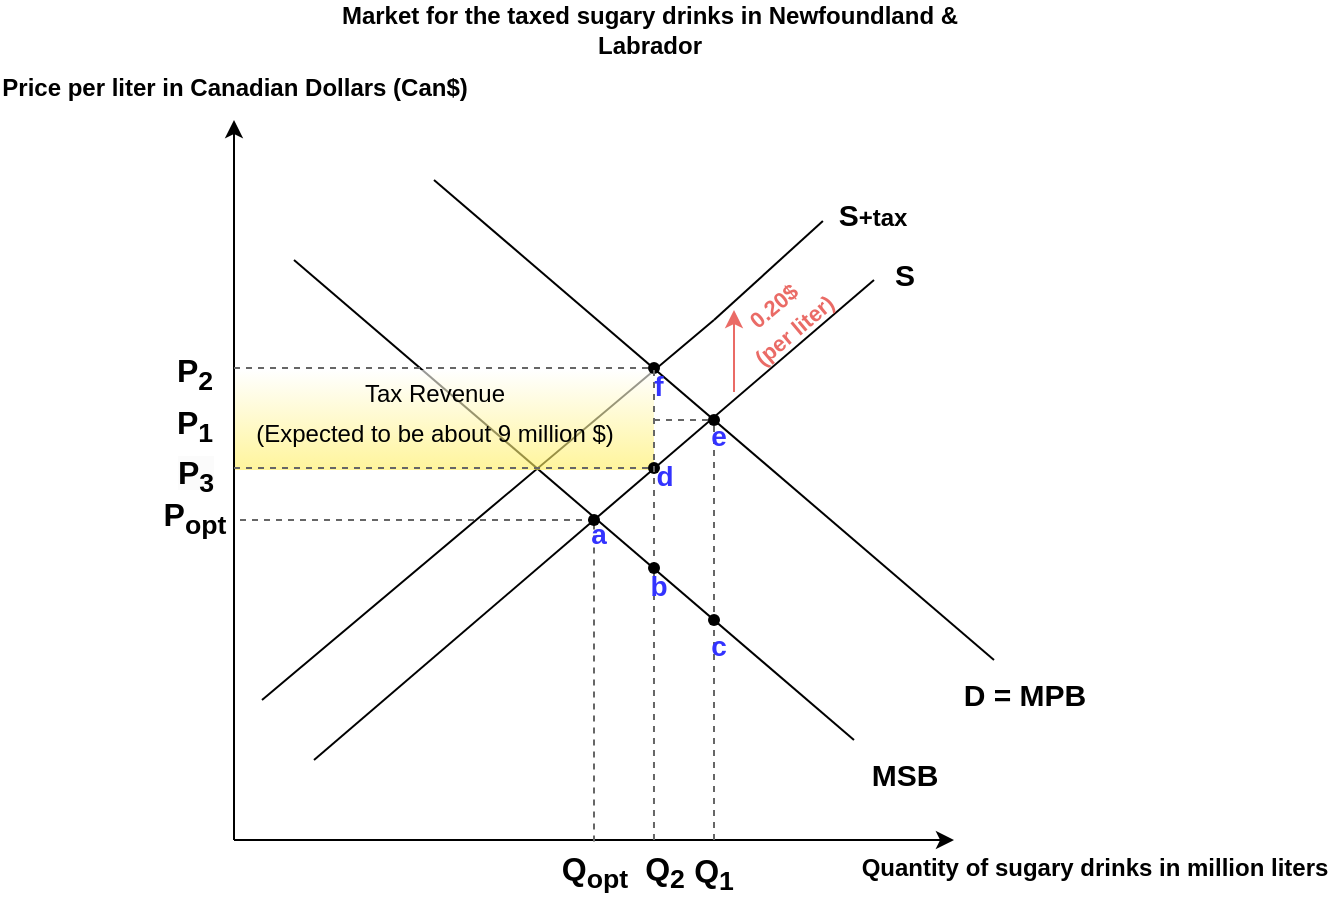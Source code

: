 <mxfile version="21.0.6" type="github">
  <diagram name="Sayfa -1" id="NuL5u8f4rvg05lLBTqzj">
    <mxGraphModel dx="750" dy="425" grid="1" gridSize="10" guides="1" tooltips="1" connect="1" arrows="1" fold="1" page="1" pageScale="1" pageWidth="827" pageHeight="1169" math="0" shadow="0">
      <root>
        <mxCell id="0" />
        <mxCell id="1" parent="0" />
        <mxCell id="DFQlKdHeUHbAnrmWVEcq-40" value="" style="endArrow=none;html=1;rounded=0;entryX=0.776;entryY=0.015;entryDx=0;entryDy=0;entryPerimeter=0;" parent="1" edge="1">
          <mxGeometry width="50" height="50" relative="1" as="geometry">
            <mxPoint x="134" y="370" as="sourcePoint" />
            <mxPoint x="360" y="180" as="targetPoint" />
          </mxGeometry>
        </mxCell>
        <mxCell id="Zzir2YRk7TSLUIwWJMRr-7" value="" style="endArrow=none;html=1;rounded=0;" parent="1" edge="1">
          <mxGeometry width="50" height="50" relative="1" as="geometry">
            <mxPoint x="150" y="150" as="sourcePoint" />
            <mxPoint x="430" y="390" as="targetPoint" />
          </mxGeometry>
        </mxCell>
        <mxCell id="_aS-gf1yFBO41Lf1sGFI-1" value="" style="rounded=0;whiteSpace=wrap;html=1;fontSize=16;gradientColor=#FFEE59;strokeColor=none;gradientDirection=south;opacity=60;" vertex="1" parent="1">
          <mxGeometry x="120" y="205" width="210" height="50" as="geometry" />
        </mxCell>
        <mxCell id="Zzir2YRk7TSLUIwWJMRr-4" value="" style="endArrow=classic;html=1;rounded=0;" parent="1" edge="1">
          <mxGeometry width="50" height="50" relative="1" as="geometry">
            <mxPoint x="120" y="440" as="sourcePoint" />
            <mxPoint x="120" y="80" as="targetPoint" />
          </mxGeometry>
        </mxCell>
        <mxCell id="Zzir2YRk7TSLUIwWJMRr-5" value="" style="endArrow=classic;html=1;rounded=0;" parent="1" edge="1">
          <mxGeometry width="50" height="50" relative="1" as="geometry">
            <mxPoint x="120" y="440" as="sourcePoint" />
            <mxPoint x="480" y="440" as="targetPoint" />
          </mxGeometry>
        </mxCell>
        <mxCell id="Zzir2YRk7TSLUIwWJMRr-6" value="" style="endArrow=none;html=1;rounded=0;" parent="1" edge="1">
          <mxGeometry width="50" height="50" relative="1" as="geometry">
            <mxPoint x="160" y="400" as="sourcePoint" />
            <mxPoint x="440" y="160" as="targetPoint" />
          </mxGeometry>
        </mxCell>
        <mxCell id="Zzir2YRk7TSLUIwWJMRr-8" value="" style="endArrow=none;html=1;rounded=0;" parent="1" edge="1">
          <mxGeometry width="50" height="50" relative="1" as="geometry">
            <mxPoint x="220" y="110" as="sourcePoint" />
            <mxPoint x="500" y="350" as="targetPoint" />
          </mxGeometry>
        </mxCell>
        <mxCell id="DFQlKdHeUHbAnrmWVEcq-1" value="&lt;font style=&quot;font-size: 12px;&quot;&gt;Price per liter in Canadian Dollars (Can$)&lt;/font&gt;" style="text;strokeColor=none;fillColor=none;html=1;fontSize=24;fontStyle=1;verticalAlign=middle;align=center;" parent="1" vertex="1">
          <mxGeometry x="70" y="40" width="100" height="40" as="geometry" />
        </mxCell>
        <mxCell id="DFQlKdHeUHbAnrmWVEcq-2" value="&lt;font style=&quot;font-size: 12px;&quot;&gt;Quantity of sugary drinks in million liters&lt;/font&gt;" style="text;strokeColor=none;fillColor=none;html=1;fontSize=24;fontStyle=1;verticalAlign=middle;align=center;" parent="1" vertex="1">
          <mxGeometry x="500" y="430" width="100" height="40" as="geometry" />
        </mxCell>
        <mxCell id="DFQlKdHeUHbAnrmWVEcq-7" value="&lt;font style=&quot;font-size: 15px;&quot;&gt;D = MPB&lt;/font&gt;" style="text;strokeColor=none;fillColor=none;html=1;fontSize=24;fontStyle=1;verticalAlign=middle;align=center;" parent="1" vertex="1">
          <mxGeometry x="490" y="350" width="50" height="30" as="geometry" />
        </mxCell>
        <mxCell id="DFQlKdHeUHbAnrmWVEcq-8" value="&lt;span style=&quot;font-size: 15px;&quot;&gt;MSB&lt;/span&gt;" style="text;strokeColor=none;fillColor=none;html=1;fontSize=24;fontStyle=1;verticalAlign=middle;align=center;" parent="1" vertex="1">
          <mxGeometry x="430" y="390" width="50" height="30" as="geometry" />
        </mxCell>
        <mxCell id="DFQlKdHeUHbAnrmWVEcq-10" value="" style="endArrow=none;dashed=1;html=1;rounded=0;strokeColor=#666666;" parent="1" edge="1">
          <mxGeometry width="50" height="50" relative="1" as="geometry">
            <mxPoint x="360" y="440" as="sourcePoint" />
            <mxPoint x="360" y="230" as="targetPoint" />
          </mxGeometry>
        </mxCell>
        <mxCell id="DFQlKdHeUHbAnrmWVEcq-11" value="" style="endArrow=none;dashed=1;html=1;rounded=0;strokeColor=#666666;startArrow=none;" parent="1" source="DFQlKdHeUHbAnrmWVEcq-17" edge="1">
          <mxGeometry width="50" height="50" relative="1" as="geometry">
            <mxPoint x="120" y="230" as="sourcePoint" />
            <mxPoint x="360" y="230" as="targetPoint" />
          </mxGeometry>
        </mxCell>
        <mxCell id="DFQlKdHeUHbAnrmWVEcq-12" value="" style="endArrow=none;dashed=1;html=1;rounded=0;strokeColor=#666666;" parent="1" edge="1">
          <mxGeometry width="50" height="50" relative="1" as="geometry">
            <mxPoint x="300" y="280" as="sourcePoint" />
            <mxPoint x="120" y="280" as="targetPoint" />
          </mxGeometry>
        </mxCell>
        <mxCell id="DFQlKdHeUHbAnrmWVEcq-14" value="" style="endArrow=none;dashed=1;html=1;rounded=0;strokeColor=#666666;startArrow=none;" parent="1" source="DFQlKdHeUHbAnrmWVEcq-15" edge="1">
          <mxGeometry width="50" height="50" relative="1" as="geometry">
            <mxPoint x="300" y="440.744" as="sourcePoint" />
            <mxPoint x="300" y="280" as="targetPoint" />
          </mxGeometry>
        </mxCell>
        <mxCell id="DFQlKdHeUHbAnrmWVEcq-16" value="" style="endArrow=none;dashed=1;html=1;rounded=0;strokeColor=#666666;" parent="1" target="DFQlKdHeUHbAnrmWVEcq-15" edge="1">
          <mxGeometry width="50" height="50" relative="1" as="geometry">
            <mxPoint x="300" y="440.744" as="sourcePoint" />
            <mxPoint x="300" y="280" as="targetPoint" />
          </mxGeometry>
        </mxCell>
        <mxCell id="DFQlKdHeUHbAnrmWVEcq-15" value="" style="shape=waypoint;sketch=0;fillStyle=solid;size=6;pointerEvents=1;points=[];fillColor=none;resizable=0;rotatable=0;perimeter=centerPerimeter;snapToPoint=1;" parent="1" vertex="1">
          <mxGeometry x="290" y="270" width="20" height="20" as="geometry" />
        </mxCell>
        <mxCell id="DFQlKdHeUHbAnrmWVEcq-18" value="" style="endArrow=none;dashed=1;html=1;rounded=0;strokeColor=#666666;startArrow=none;" parent="1" target="DFQlKdHeUHbAnrmWVEcq-17" edge="1" source="_aS-gf1yFBO41Lf1sGFI-1">
          <mxGeometry width="50" height="50" relative="1" as="geometry">
            <mxPoint x="120" y="230" as="sourcePoint" />
            <mxPoint x="360" y="230" as="targetPoint" />
          </mxGeometry>
        </mxCell>
        <mxCell id="DFQlKdHeUHbAnrmWVEcq-17" value="" style="shape=waypoint;sketch=0;fillStyle=solid;size=6;pointerEvents=1;points=[];fillColor=none;resizable=0;rotatable=0;perimeter=centerPerimeter;snapToPoint=1;" parent="1" vertex="1">
          <mxGeometry x="350" y="220" width="20" height="20" as="geometry" />
        </mxCell>
        <mxCell id="DFQlKdHeUHbAnrmWVEcq-19" value="" style="shape=waypoint;sketch=0;fillStyle=solid;size=6;pointerEvents=1;points=[];fillColor=none;resizable=0;rotatable=0;perimeter=centerPerimeter;snapToPoint=1;" parent="1" vertex="1">
          <mxGeometry x="350" y="320" width="20" height="20" as="geometry" />
        </mxCell>
        <mxCell id="DFQlKdHeUHbAnrmWVEcq-28" value="&lt;p style=&quot;font-size: 16px;&quot;&gt;P&lt;sub&gt;opt&lt;/sub&gt;&lt;/p&gt;" style="text;strokeColor=none;fillColor=none;html=1;fontSize=24;fontStyle=1;verticalAlign=middle;align=center;" parent="1" vertex="1">
          <mxGeometry x="50" y="259.38" width="100" height="40" as="geometry" />
        </mxCell>
        <mxCell id="DFQlKdHeUHbAnrmWVEcq-29" value="&lt;font style=&quot;font-size: 16px;&quot;&gt;Q&lt;sub&gt;opt&lt;/sub&gt;&lt;/font&gt;" style="text;strokeColor=none;fillColor=none;html=1;fontSize=24;fontStyle=1;verticalAlign=middle;align=center;" parent="1" vertex="1">
          <mxGeometry x="250" y="432.5" width="100" height="40" as="geometry" />
        </mxCell>
        <mxCell id="DFQlKdHeUHbAnrmWVEcq-30" value="&lt;font style=&quot;font-size: 16px;&quot;&gt;P&lt;font style=&quot;font-size: 16px;&quot;&gt;&lt;sub&gt;1&lt;/sub&gt;&lt;/font&gt;&lt;/font&gt;" style="text;strokeColor=none;fillColor=none;html=1;fontSize=24;fontStyle=1;verticalAlign=middle;align=center;" parent="1" vertex="1">
          <mxGeometry x="50" y="210" width="100" height="40" as="geometry" />
        </mxCell>
        <mxCell id="DFQlKdHeUHbAnrmWVEcq-32" value="&lt;b style=&quot;font-size: 16px;&quot;&gt;&lt;font style=&quot;font-size: 16px;&quot;&gt;Q&lt;sub&gt;1&lt;/sub&gt;&lt;/font&gt;&lt;/b&gt;" style="text;html=1;strokeColor=none;fillColor=none;align=center;verticalAlign=middle;whiteSpace=wrap;rounded=0;" parent="1" vertex="1">
          <mxGeometry x="330" y="440" width="60" height="34" as="geometry" />
        </mxCell>
        <mxCell id="DFQlKdHeUHbAnrmWVEcq-33" value="" style="endArrow=none;html=1;rounded=0;startArrow=none;entryX=0.009;entryY=0.683;entryDx=0;entryDy=0;entryPerimeter=0;" parent="1" target="DFQlKdHeUHbAnrmWVEcq-36" edge="1">
          <mxGeometry width="50" height="50" relative="1" as="geometry">
            <mxPoint x="360" y="180" as="sourcePoint" />
            <mxPoint x="414" y="130" as="targetPoint" />
          </mxGeometry>
        </mxCell>
        <mxCell id="DFQlKdHeUHbAnrmWVEcq-36" value="&lt;font style=&quot;font-size: 15px;&quot;&gt;S&lt;/font&gt;&lt;font style=&quot;font-size: 12px;&quot;&gt;+tax&lt;/font&gt;" style="text;strokeColor=none;fillColor=none;html=1;fontSize=24;fontStyle=1;verticalAlign=middle;align=center;" parent="1" vertex="1">
          <mxGeometry x="414" y="110" width="50" height="30" as="geometry" />
        </mxCell>
        <mxCell id="DFQlKdHeUHbAnrmWVEcq-37" value="&lt;font style=&quot;font-size: 15px;&quot;&gt;S&lt;/font&gt;" style="text;strokeColor=none;fillColor=none;html=1;fontSize=24;fontStyle=1;verticalAlign=middle;align=center;" parent="1" vertex="1">
          <mxGeometry x="430" y="140" width="50" height="30" as="geometry" />
        </mxCell>
        <mxCell id="DFQlKdHeUHbAnrmWVEcq-47" value="" style="shape=waypoint;sketch=0;fillStyle=solid;size=6;pointerEvents=1;points=[];fillColor=none;resizable=0;rotatable=0;perimeter=centerPerimeter;snapToPoint=1;" parent="1" vertex="1">
          <mxGeometry x="320" y="194" width="20" height="20" as="geometry" />
        </mxCell>
        <mxCell id="DFQlKdHeUHbAnrmWVEcq-48" style="edgeStyle=orthogonalEdgeStyle;rounded=0;orthogonalLoop=1;jettySize=auto;html=1;entryX=1;entryY=1;entryDx=0;entryDy=0;entryPerimeter=0;" parent="1" source="DFQlKdHeUHbAnrmWVEcq-47" target="DFQlKdHeUHbAnrmWVEcq-47" edge="1">
          <mxGeometry relative="1" as="geometry" />
        </mxCell>
        <mxCell id="DFQlKdHeUHbAnrmWVEcq-49" style="edgeStyle=orthogonalEdgeStyle;rounded=0;orthogonalLoop=1;jettySize=auto;html=1;entryX=0.523;entryY=-0.009;entryDx=0;entryDy=0;entryPerimeter=0;" parent="1" source="DFQlKdHeUHbAnrmWVEcq-47" target="DFQlKdHeUHbAnrmWVEcq-47" edge="1">
          <mxGeometry relative="1" as="geometry" />
        </mxCell>
        <mxCell id="DFQlKdHeUHbAnrmWVEcq-50" value="" style="shape=waypoint;sketch=0;fillStyle=solid;size=6;pointerEvents=1;points=[];fillColor=none;resizable=0;rotatable=0;perimeter=centerPerimeter;snapToPoint=1;" parent="1" vertex="1">
          <mxGeometry x="320" y="244" width="20" height="20" as="geometry" />
        </mxCell>
        <mxCell id="DFQlKdHeUHbAnrmWVEcq-53" value="" style="endArrow=none;dashed=1;html=1;rounded=0;entryX=0.653;entryY=1.006;entryDx=0;entryDy=0;entryPerimeter=0;exitDx=0;exitDy=0;exitPerimeter=0;startArrow=none;strokeColor=#666666;" parent="1" source="DFQlKdHeUHbAnrmWVEcq-59" target="DFQlKdHeUHbAnrmWVEcq-47" edge="1">
          <mxGeometry width="50" height="50" relative="1" as="geometry">
            <mxPoint x="330" y="430" as="sourcePoint" />
            <mxPoint x="310" y="290" as="targetPoint" />
          </mxGeometry>
        </mxCell>
        <mxCell id="DFQlKdHeUHbAnrmWVEcq-54" value="" style="endArrow=none;dashed=1;html=1;rounded=0;entryX=0.447;entryY=0.413;entryDx=0;entryDy=0;entryPerimeter=0;strokeColor=#666666;" parent="1" target="DFQlKdHeUHbAnrmWVEcq-47" edge="1">
          <mxGeometry width="50" height="50" relative="1" as="geometry">
            <mxPoint x="120" y="204" as="sourcePoint" />
            <mxPoint x="330" y="210" as="targetPoint" />
          </mxGeometry>
        </mxCell>
        <mxCell id="DFQlKdHeUHbAnrmWVEcq-55" value="&lt;font style=&quot;font-size: 16px;&quot;&gt;Q&lt;sub&gt;2&lt;/sub&gt;&lt;/font&gt;" style="text;strokeColor=none;fillColor=none;html=1;fontSize=24;fontStyle=1;verticalAlign=middle;align=center;" parent="1" vertex="1">
          <mxGeometry x="320" y="435" width="30" height="35" as="geometry" />
        </mxCell>
        <mxCell id="DFQlKdHeUHbAnrmWVEcq-56" value="&lt;font style=&quot;font-size: 16px;&quot;&gt;P&lt;sub&gt;2&lt;/sub&gt;&lt;/font&gt;" style="text;strokeColor=none;fillColor=none;html=1;fontSize=24;fontStyle=1;verticalAlign=middle;align=center;" parent="1" vertex="1">
          <mxGeometry x="50" y="184" width="100" height="40" as="geometry" />
        </mxCell>
        <mxCell id="DFQlKdHeUHbAnrmWVEcq-57" value="&lt;span style=&quot;color: rgb(0, 0, 0); font-family: Helvetica; font-size: 16px; font-style: normal; font-variant-ligatures: normal; font-variant-caps: normal; font-weight: 700; letter-spacing: normal; orphans: 2; text-align: center; text-indent: 0px; text-transform: none; widows: 2; word-spacing: 0px; -webkit-text-stroke-width: 0px; background-color: rgb(251, 251, 251); text-decoration-thickness: initial; text-decoration-style: initial; text-decoration-color: initial; float: none; display: inline !important;&quot;&gt;P&lt;/span&gt;&lt;font style=&quot;border-color: var(--border-color); color: rgb(0, 0, 0); font-family: Helvetica; font-size: 16px; font-style: normal; font-variant-ligatures: normal; font-variant-caps: normal; font-weight: 700; letter-spacing: normal; orphans: 2; text-align: center; text-indent: 0px; text-transform: none; widows: 2; word-spacing: 0px; -webkit-text-stroke-width: 0px; background-color: rgb(251, 251, 251); text-decoration-thickness: initial; text-decoration-style: initial; text-decoration-color: initial;&quot;&gt;&lt;sub style=&quot;border-color: var(--border-color);&quot;&gt;3&lt;/sub&gt;&lt;/font&gt;" style="text;whiteSpace=wrap;html=1;" parent="1" vertex="1">
          <mxGeometry x="90" y="240" width="20" height="30" as="geometry" />
        </mxCell>
        <mxCell id="DFQlKdHeUHbAnrmWVEcq-58" value="" style="endArrow=none;dashed=1;html=1;rounded=0;entryX=0.386;entryY=0.605;entryDx=0;entryDy=0;entryPerimeter=0;strokeColor=#666666;" parent="1" target="DFQlKdHeUHbAnrmWVEcq-50" edge="1">
          <mxGeometry width="50" height="50" relative="1" as="geometry">
            <mxPoint x="120" y="254" as="sourcePoint" />
            <mxPoint x="330" y="260" as="targetPoint" />
          </mxGeometry>
        </mxCell>
        <mxCell id="DFQlKdHeUHbAnrmWVEcq-60" value="" style="endArrow=none;dashed=1;html=1;rounded=0;entryDx=0;entryDy=0;entryPerimeter=0;exitX=0.333;exitY=0.143;exitDx=0;exitDy=0;exitPerimeter=0;strokeColor=#666666;" parent="1" source="DFQlKdHeUHbAnrmWVEcq-55" target="DFQlKdHeUHbAnrmWVEcq-59" edge="1">
          <mxGeometry width="50" height="50" relative="1" as="geometry">
            <mxPoint x="330" y="440" as="sourcePoint" />
            <mxPoint x="330" y="204" as="targetPoint" />
          </mxGeometry>
        </mxCell>
        <mxCell id="DFQlKdHeUHbAnrmWVEcq-59" value="" style="shape=waypoint;sketch=0;fillStyle=solid;size=6;pointerEvents=1;points=[];fillColor=none;resizable=0;rotatable=0;perimeter=centerPerimeter;snapToPoint=1;" parent="1" vertex="1">
          <mxGeometry x="320" y="294" width="20" height="20" as="geometry" />
        </mxCell>
        <mxCell id="DFQlKdHeUHbAnrmWVEcq-61" value="&lt;font style=&quot;font-size: 14px;&quot;&gt;a&lt;/font&gt;" style="text;strokeColor=none;fillColor=none;html=1;fontSize=24;fontStyle=1;verticalAlign=middle;align=center;fontColor=#3333FF;" parent="1" vertex="1">
          <mxGeometry x="294" y="274" width="16" height="20" as="geometry" />
        </mxCell>
        <mxCell id="DFQlKdHeUHbAnrmWVEcq-62" value="&lt;font style=&quot;font-size: 14px;&quot;&gt;b&lt;/font&gt;" style="text;strokeColor=none;fillColor=none;html=1;fontSize=24;fontStyle=1;verticalAlign=middle;align=center;fontColor=#3333FF;" parent="1" vertex="1">
          <mxGeometry x="324" y="300" width="16" height="20" as="geometry" />
        </mxCell>
        <mxCell id="DFQlKdHeUHbAnrmWVEcq-63" value="&lt;font style=&quot;font-size: 14px;&quot;&gt;c&lt;/font&gt;" style="text;strokeColor=none;fillColor=none;html=1;fontSize=24;fontStyle=1;verticalAlign=middle;align=center;fontColor=#3333FF;" parent="1" vertex="1">
          <mxGeometry x="354" y="330" width="16" height="20" as="geometry" />
        </mxCell>
        <mxCell id="DFQlKdHeUHbAnrmWVEcq-64" value="&lt;font style=&quot;font-size: 14px;&quot;&gt;d&lt;/font&gt;" style="text;strokeColor=none;fillColor=none;html=1;fontSize=24;fontStyle=1;verticalAlign=middle;align=center;fontColor=#3333FF;" parent="1" vertex="1">
          <mxGeometry x="327" y="245" width="16" height="20" as="geometry" />
        </mxCell>
        <mxCell id="DFQlKdHeUHbAnrmWVEcq-65" value="&lt;font style=&quot;font-size: 14px;&quot;&gt;e&lt;/font&gt;" style="text;strokeColor=none;fillColor=none;html=1;fontSize=24;fontStyle=1;verticalAlign=middle;align=center;fontColor=#3333FF;" parent="1" vertex="1">
          <mxGeometry x="354" y="225" width="16" height="20" as="geometry" />
        </mxCell>
        <mxCell id="DFQlKdHeUHbAnrmWVEcq-66" value="&lt;font style=&quot;font-size: 14px;&quot;&gt;f&lt;/font&gt;" style="text;strokeColor=none;fillColor=none;html=1;fontSize=24;fontStyle=1;verticalAlign=middle;align=center;fontColor=#3333FF;" parent="1" vertex="1">
          <mxGeometry x="324" y="200" width="16" height="20" as="geometry" />
        </mxCell>
        <mxCell id="bkPeaVS457P7NoUtxKrd-1" value="Market for the taxed sugary drinks in Newfoundland &amp;amp; Labrador" style="text;html=1;strokeColor=none;fillColor=none;align=center;verticalAlign=middle;whiteSpace=wrap;rounded=0;fontStyle=1" parent="1" vertex="1">
          <mxGeometry x="170" y="20" width="316" height="30" as="geometry" />
        </mxCell>
        <mxCell id="bkPeaVS457P7NoUtxKrd-2" value="" style="endArrow=classic;html=1;rounded=0;strokeColor=#EA6B66;" parent="1" edge="1">
          <mxGeometry width="50" height="50" relative="1" as="geometry">
            <mxPoint x="370" y="216" as="sourcePoint" />
            <mxPoint x="370" y="175" as="targetPoint" />
          </mxGeometry>
        </mxCell>
        <mxCell id="bkPeaVS457P7NoUtxKrd-3" value="&lt;p style=&quot;line-height: 50%; font-size: 11px;&quot;&gt;&lt;font color=&quot;#ea6b66&quot; style=&quot;font-size: 11px;&quot;&gt;0.20$&lt;/font&gt;&lt;/p&gt;&lt;p style=&quot;line-height: 50%; font-size: 11px;&quot;&gt;&lt;font style=&quot;font-size: 11px;&quot;&gt;&lt;font color=&quot;#ea6b66&quot; style=&quot;font-size: 11px;&quot;&gt;(per&lt;/font&gt;&lt;span style=&quot;color: rgb(234, 107, 102); background-color: initial;&quot;&gt;&amp;nbsp;liter)&lt;/span&gt;&lt;/font&gt;&lt;/p&gt;" style="text;html=1;strokeColor=none;fillColor=none;align=center;verticalAlign=middle;whiteSpace=wrap;rounded=0;rotation=-40;fontStyle=1" parent="1" vertex="1">
          <mxGeometry x="370" y="164" width="50.02" height="30" as="geometry" />
        </mxCell>
        <mxCell id="_aS-gf1yFBO41Lf1sGFI-2" value="" style="endArrow=none;dashed=1;html=1;rounded=0;strokeColor=#666666;" edge="1" parent="1" target="_aS-gf1yFBO41Lf1sGFI-1">
          <mxGeometry width="50" height="50" relative="1" as="geometry">
            <mxPoint x="120" y="230" as="sourcePoint" />
            <mxPoint x="360" y="230" as="targetPoint" />
          </mxGeometry>
        </mxCell>
        <mxCell id="_aS-gf1yFBO41Lf1sGFI-6" value="&lt;font style=&quot;font-size: 12px; font-weight: normal;&quot;&gt;Tax Revenue &lt;br&gt;(Expected to be about 9 million $)&lt;/font&gt;" style="text;strokeColor=none;fillColor=none;html=1;fontSize=16;fontStyle=1;verticalAlign=middle;align=center;shadow=0;" vertex="1" parent="1">
          <mxGeometry x="170" y="205" width="100" height="40" as="geometry" />
        </mxCell>
      </root>
    </mxGraphModel>
  </diagram>
</mxfile>
